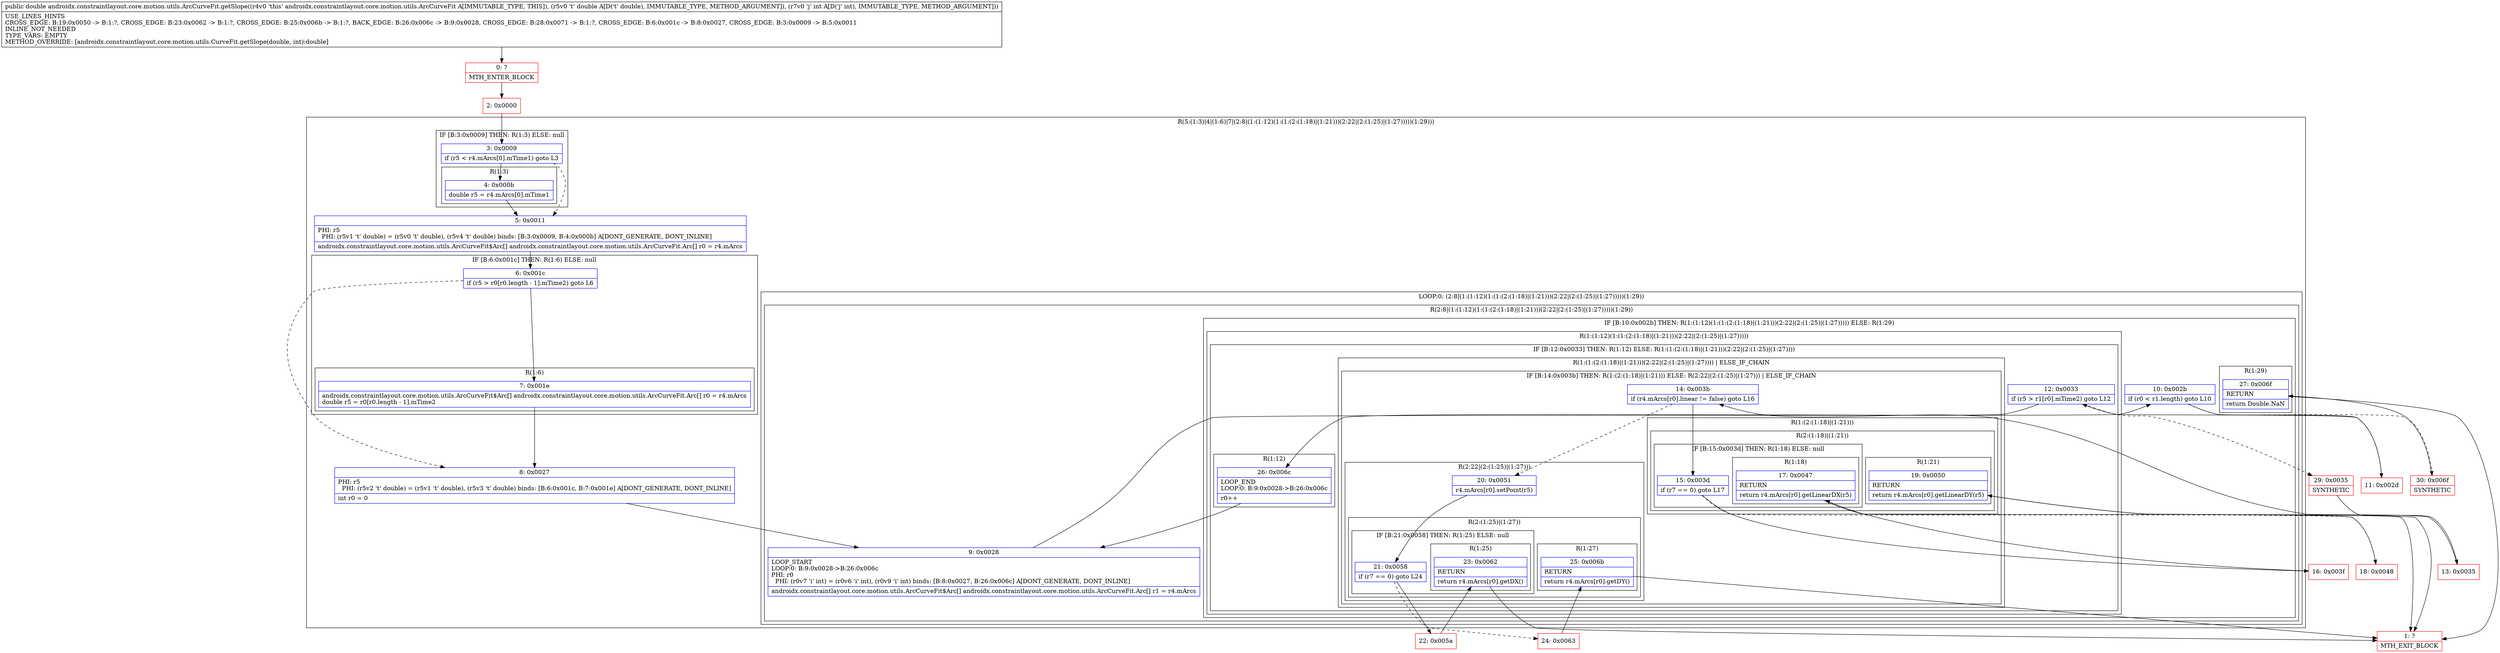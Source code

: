 digraph "CFG forandroidx.constraintlayout.core.motion.utils.ArcCurveFit.getSlope(DI)D" {
subgraph cluster_Region_840357352 {
label = "R(5:(1:3)|4|(1:6)|7|(2:8|(1:(1:12)(1:(1:(2:(1:18)|(1:21)))(2:22|(2:(1:25)|(1:27)))))(1:29)))";
node [shape=record,color=blue];
subgraph cluster_IfRegion_354918120 {
label = "IF [B:3:0x0009] THEN: R(1:3) ELSE: null";
node [shape=record,color=blue];
Node_3 [shape=record,label="{3\:\ 0x0009|if (r5 \< r4.mArcs[0].mTime1) goto L3\l}"];
subgraph cluster_Region_1439914232 {
label = "R(1:3)";
node [shape=record,color=blue];
Node_4 [shape=record,label="{4\:\ 0x000b|double r5 = r4.mArcs[0].mTime1\l}"];
}
}
Node_5 [shape=record,label="{5\:\ 0x0011|PHI: r5 \l  PHI: (r5v1 't' double) = (r5v0 't' double), (r5v4 't' double) binds: [B:3:0x0009, B:4:0x000b] A[DONT_GENERATE, DONT_INLINE]\l|androidx.constraintlayout.core.motion.utils.ArcCurveFit$Arc[] androidx.constraintlayout.core.motion.utils.ArcCurveFit.Arc[] r0 = r4.mArcs\l}"];
subgraph cluster_IfRegion_1920056928 {
label = "IF [B:6:0x001c] THEN: R(1:6) ELSE: null";
node [shape=record,color=blue];
Node_6 [shape=record,label="{6\:\ 0x001c|if (r5 \> r0[r0.length \- 1].mTime2) goto L6\l}"];
subgraph cluster_Region_726291884 {
label = "R(1:6)";
node [shape=record,color=blue];
Node_7 [shape=record,label="{7\:\ 0x001e|androidx.constraintlayout.core.motion.utils.ArcCurveFit$Arc[] androidx.constraintlayout.core.motion.utils.ArcCurveFit.Arc[] r0 = r4.mArcs\ldouble r5 = r0[r0.length \- 1].mTime2\l}"];
}
}
Node_8 [shape=record,label="{8\:\ 0x0027|PHI: r5 \l  PHI: (r5v2 't' double) = (r5v1 't' double), (r5v3 't' double) binds: [B:6:0x001c, B:7:0x001e] A[DONT_GENERATE, DONT_INLINE]\l|int r0 = 0\l}"];
subgraph cluster_LoopRegion_850863394 {
label = "LOOP:0: (2:8|(1:(1:12)(1:(1:(2:(1:18)|(1:21)))(2:22|(2:(1:25)|(1:27)))))(1:29))";
node [shape=record,color=blue];
subgraph cluster_Region_2118864639 {
label = "R(2:8|(1:(1:12)(1:(1:(2:(1:18)|(1:21)))(2:22|(2:(1:25)|(1:27)))))(1:29))";
node [shape=record,color=blue];
Node_9 [shape=record,label="{9\:\ 0x0028|LOOP_START\lLOOP:0: B:9:0x0028\-\>B:26:0x006c\lPHI: r0 \l  PHI: (r0v7 'i' int) = (r0v6 'i' int), (r0v9 'i' int) binds: [B:8:0x0027, B:26:0x006c] A[DONT_GENERATE, DONT_INLINE]\l|androidx.constraintlayout.core.motion.utils.ArcCurveFit$Arc[] androidx.constraintlayout.core.motion.utils.ArcCurveFit.Arc[] r1 = r4.mArcs\l}"];
subgraph cluster_IfRegion_1785213929 {
label = "IF [B:10:0x002b] THEN: R(1:(1:12)(1:(1:(2:(1:18)|(1:21)))(2:22|(2:(1:25)|(1:27))))) ELSE: R(1:29)";
node [shape=record,color=blue];
Node_10 [shape=record,label="{10\:\ 0x002b|if (r0 \< r1.length) goto L10\l}"];
subgraph cluster_Region_890984430 {
label = "R(1:(1:12)(1:(1:(2:(1:18)|(1:21)))(2:22|(2:(1:25)|(1:27)))))";
node [shape=record,color=blue];
subgraph cluster_IfRegion_1851069145 {
label = "IF [B:12:0x0033] THEN: R(1:12) ELSE: R(1:(1:(2:(1:18)|(1:21)))(2:22|(2:(1:25)|(1:27))))";
node [shape=record,color=blue];
Node_12 [shape=record,label="{12\:\ 0x0033|if (r5 \> r1[r0].mTime2) goto L12\l}"];
subgraph cluster_Region_1034159059 {
label = "R(1:12)";
node [shape=record,color=blue];
Node_26 [shape=record,label="{26\:\ 0x006c|LOOP_END\lLOOP:0: B:9:0x0028\-\>B:26:0x006c\l|r0++\l}"];
}
subgraph cluster_Region_476209019 {
label = "R(1:(1:(2:(1:18)|(1:21)))(2:22|(2:(1:25)|(1:27)))) | ELSE_IF_CHAIN\l";
node [shape=record,color=blue];
subgraph cluster_IfRegion_287847373 {
label = "IF [B:14:0x003b] THEN: R(1:(2:(1:18)|(1:21))) ELSE: R(2:22|(2:(1:25)|(1:27))) | ELSE_IF_CHAIN\l";
node [shape=record,color=blue];
Node_14 [shape=record,label="{14\:\ 0x003b|if (r4.mArcs[r0].linear != false) goto L16\l}"];
subgraph cluster_Region_1396293783 {
label = "R(1:(2:(1:18)|(1:21)))";
node [shape=record,color=blue];
subgraph cluster_Region_1487696359 {
label = "R(2:(1:18)|(1:21))";
node [shape=record,color=blue];
subgraph cluster_IfRegion_937945403 {
label = "IF [B:15:0x003d] THEN: R(1:18) ELSE: null";
node [shape=record,color=blue];
Node_15 [shape=record,label="{15\:\ 0x003d|if (r7 == 0) goto L17\l}"];
subgraph cluster_Region_210702496 {
label = "R(1:18)";
node [shape=record,color=blue];
Node_17 [shape=record,label="{17\:\ 0x0047|RETURN\l|return r4.mArcs[r0].getLinearDX(r5)\l}"];
}
}
subgraph cluster_Region_659791267 {
label = "R(1:21)";
node [shape=record,color=blue];
Node_19 [shape=record,label="{19\:\ 0x0050|RETURN\l|return r4.mArcs[r0].getLinearDY(r5)\l}"];
}
}
}
subgraph cluster_Region_1641447498 {
label = "R(2:22|(2:(1:25)|(1:27)))";
node [shape=record,color=blue];
Node_20 [shape=record,label="{20\:\ 0x0051|r4.mArcs[r0].setPoint(r5)\l}"];
subgraph cluster_Region_972091707 {
label = "R(2:(1:25)|(1:27))";
node [shape=record,color=blue];
subgraph cluster_IfRegion_617653226 {
label = "IF [B:21:0x0058] THEN: R(1:25) ELSE: null";
node [shape=record,color=blue];
Node_21 [shape=record,label="{21\:\ 0x0058|if (r7 == 0) goto L24\l}"];
subgraph cluster_Region_825254374 {
label = "R(1:25)";
node [shape=record,color=blue];
Node_23 [shape=record,label="{23\:\ 0x0062|RETURN\l|return r4.mArcs[r0].getDX()\l}"];
}
}
subgraph cluster_Region_1162771824 {
label = "R(1:27)";
node [shape=record,color=blue];
Node_25 [shape=record,label="{25\:\ 0x006b|RETURN\l|return r4.mArcs[r0].getDY()\l}"];
}
}
}
}
}
}
}
subgraph cluster_Region_524869086 {
label = "R(1:29)";
node [shape=record,color=blue];
Node_27 [shape=record,label="{27\:\ 0x006f|RETURN\l|return Double.NaN\l}"];
}
}
}
}
}
Node_0 [shape=record,color=red,label="{0\:\ ?|MTH_ENTER_BLOCK\l}"];
Node_2 [shape=record,color=red,label="{2\:\ 0x0000}"];
Node_11 [shape=record,color=red,label="{11\:\ 0x002d}"];
Node_29 [shape=record,color=red,label="{29\:\ 0x0035|SYNTHETIC\l}"];
Node_13 [shape=record,color=red,label="{13\:\ 0x0035}"];
Node_16 [shape=record,color=red,label="{16\:\ 0x003f}"];
Node_1 [shape=record,color=red,label="{1\:\ ?|MTH_EXIT_BLOCK\l}"];
Node_18 [shape=record,color=red,label="{18\:\ 0x0048}"];
Node_22 [shape=record,color=red,label="{22\:\ 0x005a}"];
Node_24 [shape=record,color=red,label="{24\:\ 0x0063}"];
Node_30 [shape=record,color=red,label="{30\:\ 0x006f|SYNTHETIC\l}"];
MethodNode[shape=record,label="{public double androidx.constraintlayout.core.motion.utils.ArcCurveFit.getSlope((r4v0 'this' androidx.constraintlayout.core.motion.utils.ArcCurveFit A[IMMUTABLE_TYPE, THIS]), (r5v0 't' double A[D('t' double), IMMUTABLE_TYPE, METHOD_ARGUMENT]), (r7v0 'j' int A[D('j' int), IMMUTABLE_TYPE, METHOD_ARGUMENT]))  | USE_LINES_HINTS\lCROSS_EDGE: B:19:0x0050 \-\> B:1:?, CROSS_EDGE: B:23:0x0062 \-\> B:1:?, CROSS_EDGE: B:25:0x006b \-\> B:1:?, BACK_EDGE: B:26:0x006c \-\> B:9:0x0028, CROSS_EDGE: B:28:0x0071 \-\> B:1:?, CROSS_EDGE: B:6:0x001c \-\> B:8:0x0027, CROSS_EDGE: B:3:0x0009 \-\> B:5:0x0011\lINLINE_NOT_NEEDED\lTYPE_VARS: EMPTY\lMETHOD_OVERRIDE: [androidx.constraintlayout.core.motion.utils.CurveFit.getSlope(double, int):double]\l}"];
MethodNode -> Node_0;Node_3 -> Node_4;
Node_3 -> Node_5[style=dashed];
Node_4 -> Node_5;
Node_5 -> Node_6;
Node_6 -> Node_7;
Node_6 -> Node_8[style=dashed];
Node_7 -> Node_8;
Node_8 -> Node_9;
Node_9 -> Node_10;
Node_10 -> Node_11;
Node_10 -> Node_30[style=dashed];
Node_12 -> Node_26;
Node_12 -> Node_29[style=dashed];
Node_26 -> Node_9;
Node_14 -> Node_15;
Node_14 -> Node_20[style=dashed];
Node_15 -> Node_16;
Node_15 -> Node_18[style=dashed];
Node_17 -> Node_1;
Node_19 -> Node_1;
Node_20 -> Node_21;
Node_21 -> Node_22;
Node_21 -> Node_24[style=dashed];
Node_23 -> Node_1;
Node_25 -> Node_1;
Node_27 -> Node_1;
Node_0 -> Node_2;
Node_2 -> Node_3;
Node_11 -> Node_12;
Node_29 -> Node_13;
Node_13 -> Node_14;
Node_16 -> Node_17;
Node_18 -> Node_19;
Node_22 -> Node_23;
Node_24 -> Node_25;
Node_30 -> Node_27;
}

